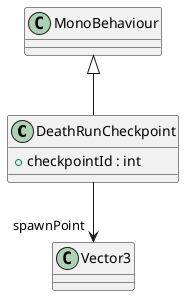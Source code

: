 @startuml
class DeathRunCheckpoint {
    + checkpointId : int
}
MonoBehaviour <|-- DeathRunCheckpoint
DeathRunCheckpoint --> "spawnPoint" Vector3
@enduml
